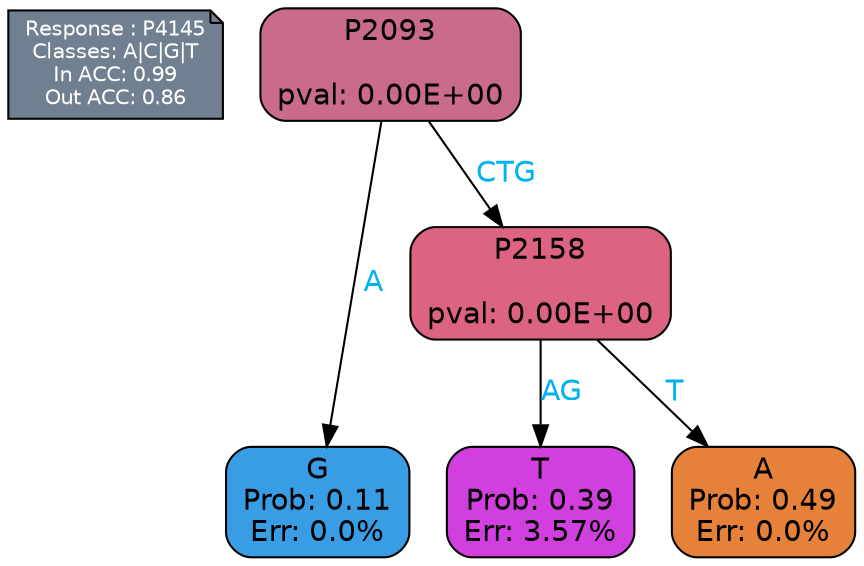 digraph Tree {
node [shape=box, style="filled, rounded", color="black", fontname=helvetica] ;
graph [ranksep=equally, splines=polylines, bgcolor=transparent, dpi=600] ;
edge [fontname=helvetica] ;
LEGEND [label="Response : P4145
Classes: A|C|G|T
In ACC: 0.99
Out ACC: 0.86
",shape=note,align=left,style=filled,fillcolor="slategray",fontcolor="white",fontsize=10];1 [label="P2093

pval: 0.00E+00", fillcolor="#ca6a8d"] ;
2 [label="G
Prob: 0.11
Err: 0.0%", fillcolor="#399de5"] ;
3 [label="P2158

pval: 0.00E+00", fillcolor="#dc6382"] ;
4 [label="T
Prob: 0.39
Err: 3.57%", fillcolor="#d13fde"] ;
5 [label="A
Prob: 0.49
Err: 0.0%", fillcolor="#e58139"] ;
1 -> 2 [label="A",fontcolor=deepskyblue2] ;
1 -> 3 [label="CTG",fontcolor=deepskyblue2] ;
3 -> 4 [label="AG",fontcolor=deepskyblue2] ;
3 -> 5 [label="T",fontcolor=deepskyblue2] ;
{rank = same; 2;4;5;}{rank = same; LEGEND;1;}}